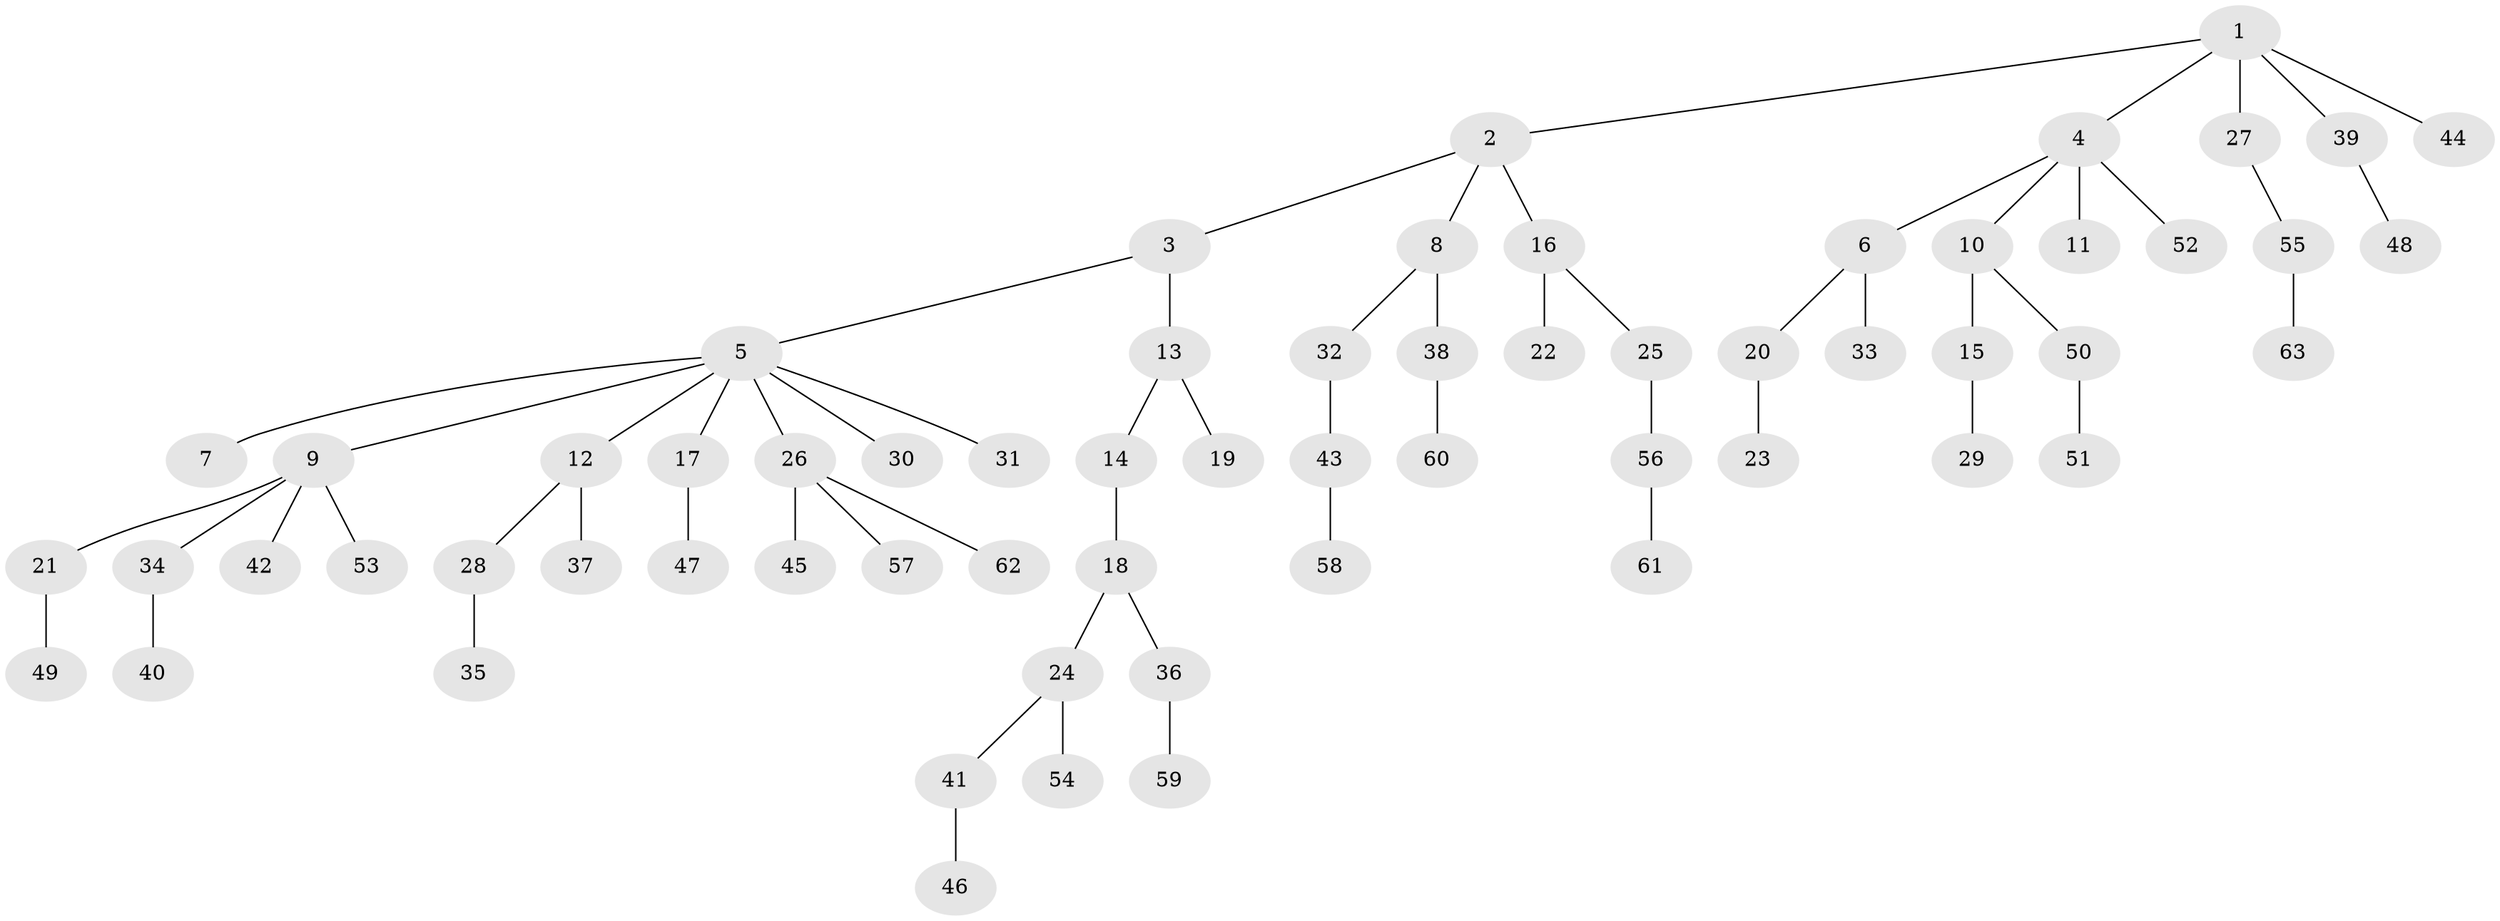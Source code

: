 // Generated by graph-tools (version 1.1) at 2025/26/03/09/25 03:26:23]
// undirected, 63 vertices, 62 edges
graph export_dot {
graph [start="1"]
  node [color=gray90,style=filled];
  1;
  2;
  3;
  4;
  5;
  6;
  7;
  8;
  9;
  10;
  11;
  12;
  13;
  14;
  15;
  16;
  17;
  18;
  19;
  20;
  21;
  22;
  23;
  24;
  25;
  26;
  27;
  28;
  29;
  30;
  31;
  32;
  33;
  34;
  35;
  36;
  37;
  38;
  39;
  40;
  41;
  42;
  43;
  44;
  45;
  46;
  47;
  48;
  49;
  50;
  51;
  52;
  53;
  54;
  55;
  56;
  57;
  58;
  59;
  60;
  61;
  62;
  63;
  1 -- 2;
  1 -- 4;
  1 -- 27;
  1 -- 39;
  1 -- 44;
  2 -- 3;
  2 -- 8;
  2 -- 16;
  3 -- 5;
  3 -- 13;
  4 -- 6;
  4 -- 10;
  4 -- 11;
  4 -- 52;
  5 -- 7;
  5 -- 9;
  5 -- 12;
  5 -- 17;
  5 -- 26;
  5 -- 30;
  5 -- 31;
  6 -- 20;
  6 -- 33;
  8 -- 32;
  8 -- 38;
  9 -- 21;
  9 -- 34;
  9 -- 42;
  9 -- 53;
  10 -- 15;
  10 -- 50;
  12 -- 28;
  12 -- 37;
  13 -- 14;
  13 -- 19;
  14 -- 18;
  15 -- 29;
  16 -- 22;
  16 -- 25;
  17 -- 47;
  18 -- 24;
  18 -- 36;
  20 -- 23;
  21 -- 49;
  24 -- 41;
  24 -- 54;
  25 -- 56;
  26 -- 45;
  26 -- 57;
  26 -- 62;
  27 -- 55;
  28 -- 35;
  32 -- 43;
  34 -- 40;
  36 -- 59;
  38 -- 60;
  39 -- 48;
  41 -- 46;
  43 -- 58;
  50 -- 51;
  55 -- 63;
  56 -- 61;
}

